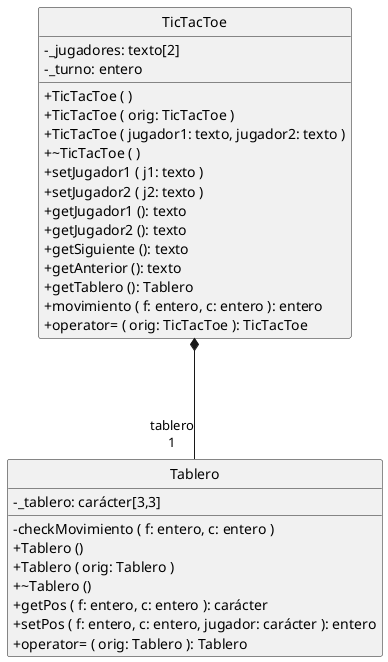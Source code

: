 @startuml

hide circle
skinparam classAttributeIconSize 0

class Tablero {
   - _tablero: carácter[3,3]
   - checkMovimiento ( f: entero, c: entero )
   + Tablero ()
   + Tablero ( orig: Tablero )
   + ~Tablero ()
   + getPos ( f: entero, c: entero ): carácter
   + setPos ( f: entero, c: entero, jugador: carácter ): entero
   + operator= ( orig: Tablero ): Tablero
}

class TicTacToe {
   - _jugadores: texto[2]
   - _turno: entero
   + TicTacToe ( )
   + TicTacToe ( orig: TicTacToe )
   + TicTacToe ( jugador1: texto, jugador2: texto )
   + ~TicTacToe ( )
   + setJugador1 ( j1: texto )
   + setJugador2 ( j2: texto )
   + getJugador1 (): texto
   + getJugador2 (): texto
   + getSiguiente (): texto
   + getAnterior (): texto
   + getTablero (): Tablero
   + movimiento ( f: entero, c: entero ): entero
   + operator= ( orig: TicTacToe ): TicTacToe
}

TicTacToe *--- "tablero\n1" Tablero

@enduml

